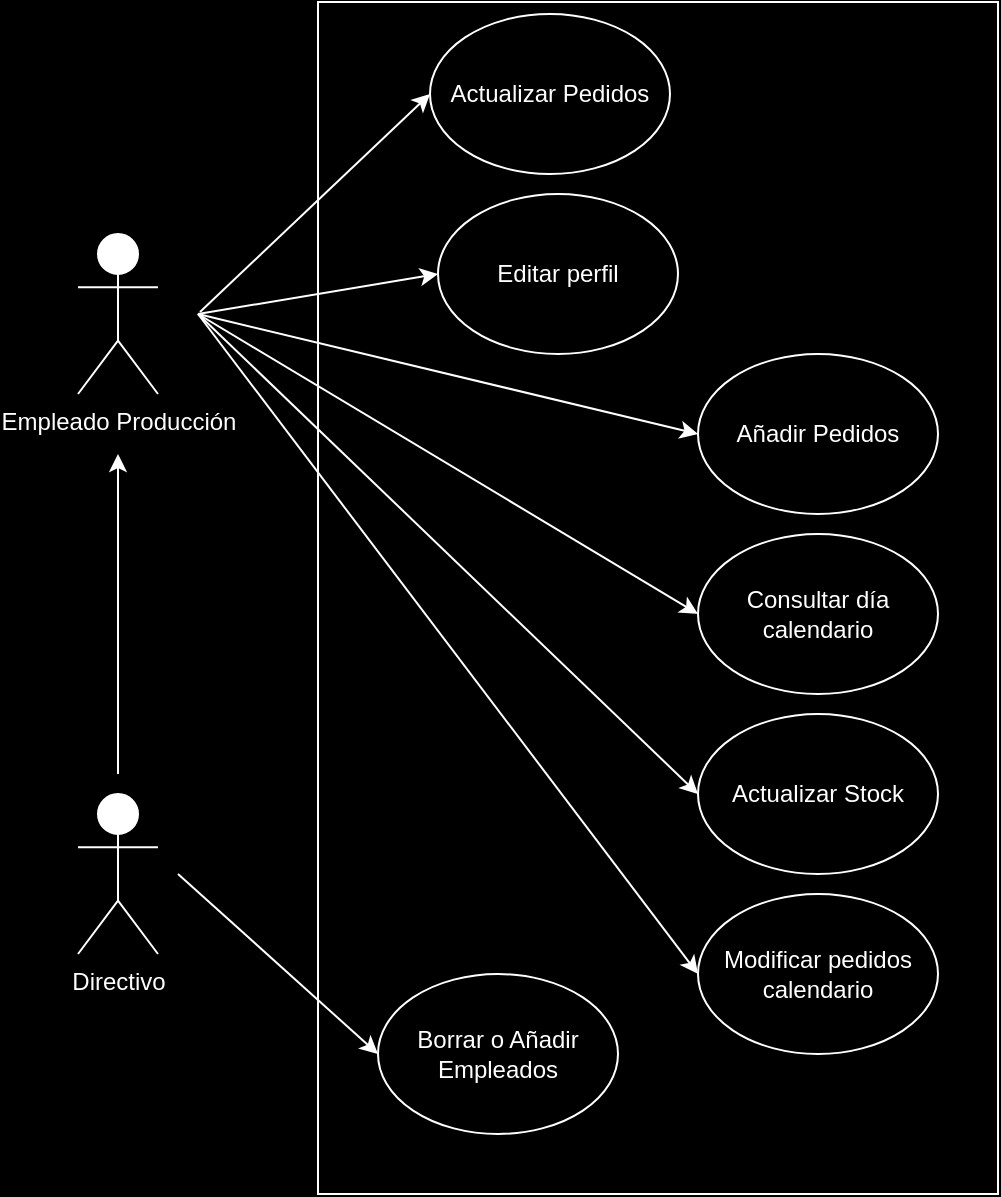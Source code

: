 <mxfile version="24.8.6">
  <diagram name="Página-1" id="06AF3zY8WJ6L7aPvt4G1">
    <mxGraphModel dx="1009" dy="539" grid="0" gridSize="10" guides="1" tooltips="1" connect="1" arrows="1" fold="1" page="1" pageScale="1" pageWidth="1169" pageHeight="1654" background="#000000" math="0" shadow="0">
      <root>
        <mxCell id="0" />
        <mxCell id="1" parent="0" />
        <mxCell id="SCfyc4ZBx02yeM0d7_xD-1" value="&lt;font color=&quot;#ffffff&quot;&gt;Directivo&lt;/font&gt;" style="shape=umlActor;verticalLabelPosition=bottom;verticalAlign=top;html=1;outlineConnect=0;strokeColor=#FFFFFF;" parent="1" vertex="1">
          <mxGeometry x="80" y="440" width="40" height="80" as="geometry" />
        </mxCell>
        <mxCell id="SCfyc4ZBx02yeM0d7_xD-26" value="" style="edgeStyle=orthogonalEdgeStyle;rounded=0;orthogonalLoop=1;jettySize=auto;html=1;" parent="1" source="SCfyc4ZBx02yeM0d7_xD-4" edge="1">
          <mxGeometry relative="1" as="geometry">
            <mxPoint x="100" y="320" as="targetPoint" />
          </mxGeometry>
        </mxCell>
        <mxCell id="SCfyc4ZBx02yeM0d7_xD-4" value="&lt;font color=&quot;#ffffff&quot;&gt;Empleado Producción&lt;/font&gt;" style="shape=umlActor;verticalLabelPosition=bottom;verticalAlign=top;html=1;outlineConnect=0;strokeColor=#FFFFFF;" parent="1" vertex="1">
          <mxGeometry x="80" y="160" width="40" height="80" as="geometry" />
        </mxCell>
        <mxCell id="SCfyc4ZBx02yeM0d7_xD-7" value="" style="rounded=0;whiteSpace=wrap;html=1;strokeColor=#FFFFFF;gradientColor=none;fillColor=#000000;" parent="1" vertex="1">
          <mxGeometry x="200" y="44" width="340" height="596" as="geometry" />
        </mxCell>
        <mxCell id="SCfyc4ZBx02yeM0d7_xD-11" value="" style="endArrow=classic;html=1;rounded=0;strokeColor=#FFFFFF;" parent="1" edge="1">
          <mxGeometry width="50" height="50" relative="1" as="geometry">
            <mxPoint x="100" y="430" as="sourcePoint" />
            <mxPoint x="100" y="270" as="targetPoint" />
          </mxGeometry>
        </mxCell>
        <mxCell id="SCfyc4ZBx02yeM0d7_xD-13" value="&lt;font color=&quot;#ffffff&quot;&gt;Editar perfil&lt;/font&gt;" style="ellipse;whiteSpace=wrap;html=1;strokeColor=#FFFFFF;fillColor=#000000;" parent="1" vertex="1">
          <mxGeometry x="260" y="140" width="120" height="80" as="geometry" />
        </mxCell>
        <mxCell id="SCfyc4ZBx02yeM0d7_xD-14" value="Borrar o Añadir Empleados" style="ellipse;whiteSpace=wrap;html=1;strokeColor=#FFFFFF;fillColor=none;fontColor=#FFFFFF;" parent="1" vertex="1">
          <mxGeometry x="230" y="530" width="120" height="80" as="geometry" />
        </mxCell>
        <mxCell id="SCfyc4ZBx02yeM0d7_xD-15" value="Añadir Pedidos" style="ellipse;whiteSpace=wrap;html=1;strokeColor=#FFFFFF;fontColor=#FFFFFF;fillColor=#000000;" parent="1" vertex="1">
          <mxGeometry x="390" y="220" width="120" height="80" as="geometry" />
        </mxCell>
        <mxCell id="SCfyc4ZBx02yeM0d7_xD-16" value="Consultar día calendario" style="ellipse;whiteSpace=wrap;html=1;strokeColor=#FFFFFF;fillColor=#000000;fontColor=#FFFFFF;" parent="1" vertex="1">
          <mxGeometry x="390" y="310" width="120" height="80" as="geometry" />
        </mxCell>
        <mxCell id="SCfyc4ZBx02yeM0d7_xD-17" value="Actualizar Stock" style="ellipse;whiteSpace=wrap;html=1;strokeColor=#FFFFFF;fillColor=#000000;fontColor=#FFFFFF;" parent="1" vertex="1">
          <mxGeometry x="390" y="400" width="120" height="80" as="geometry" />
        </mxCell>
        <mxCell id="SCfyc4ZBx02yeM0d7_xD-18" value="Modificar pedidos calendario" style="ellipse;whiteSpace=wrap;html=1;strokeColor=#FFFFFF;fillColor=#000000;fontColor=#FFFFFF;" parent="1" vertex="1">
          <mxGeometry x="390" y="490" width="120" height="80" as="geometry" />
        </mxCell>
        <mxCell id="SCfyc4ZBx02yeM0d7_xD-19" value="" style="endArrow=classic;html=1;rounded=0;entryX=0;entryY=0.5;entryDx=0;entryDy=0;strokeColor=#FFFFFF;" parent="1" target="SCfyc4ZBx02yeM0d7_xD-14" edge="1">
          <mxGeometry width="50" height="50" relative="1" as="geometry">
            <mxPoint x="130" y="480" as="sourcePoint" />
            <mxPoint x="340" y="310" as="targetPoint" />
          </mxGeometry>
        </mxCell>
        <mxCell id="SCfyc4ZBx02yeM0d7_xD-20" value="" style="endArrow=classic;html=1;rounded=0;entryX=0;entryY=0.5;entryDx=0;entryDy=0;strokeColor=#FFFFFF;" parent="1" target="SCfyc4ZBx02yeM0d7_xD-13" edge="1">
          <mxGeometry width="50" height="50" relative="1" as="geometry">
            <mxPoint x="140" y="200" as="sourcePoint" />
            <mxPoint x="200" y="340" as="targetPoint" />
          </mxGeometry>
        </mxCell>
        <mxCell id="SCfyc4ZBx02yeM0d7_xD-21" value="" style="endArrow=classic;html=1;rounded=0;entryX=0;entryY=0.5;entryDx=0;entryDy=0;strokeColor=#FFFFFF;" parent="1" target="SCfyc4ZBx02yeM0d7_xD-15" edge="1">
          <mxGeometry width="50" height="50" relative="1" as="geometry">
            <mxPoint x="140" y="200" as="sourcePoint" />
            <mxPoint x="210" y="310" as="targetPoint" />
          </mxGeometry>
        </mxCell>
        <mxCell id="SCfyc4ZBx02yeM0d7_xD-22" value="" style="endArrow=classic;html=1;rounded=0;entryX=0;entryY=0.5;entryDx=0;entryDy=0;strokeColor=#FFFFFF;" parent="1" target="SCfyc4ZBx02yeM0d7_xD-16" edge="1">
          <mxGeometry width="50" height="50" relative="1" as="geometry">
            <mxPoint x="140" y="200" as="sourcePoint" />
            <mxPoint x="190" y="330" as="targetPoint" />
          </mxGeometry>
        </mxCell>
        <mxCell id="SCfyc4ZBx02yeM0d7_xD-23" value="" style="endArrow=classic;html=1;rounded=0;entryX=0;entryY=0.5;entryDx=0;entryDy=0;strokeColor=#FFFFFF;" parent="1" target="SCfyc4ZBx02yeM0d7_xD-17" edge="1">
          <mxGeometry width="50" height="50" relative="1" as="geometry">
            <mxPoint x="140" y="200" as="sourcePoint" />
            <mxPoint x="180" y="330" as="targetPoint" />
          </mxGeometry>
        </mxCell>
        <mxCell id="SCfyc4ZBx02yeM0d7_xD-24" value="" style="endArrow=classic;html=1;rounded=0;entryX=0;entryY=0.5;entryDx=0;entryDy=0;strokeColor=#FFFFFF;" parent="1" target="SCfyc4ZBx02yeM0d7_xD-18" edge="1">
          <mxGeometry width="50" height="50" relative="1" as="geometry">
            <mxPoint x="140" y="200" as="sourcePoint" />
            <mxPoint x="190" y="340" as="targetPoint" />
          </mxGeometry>
        </mxCell>
        <mxCell id="pUjV0VgJkmHhLSoZk5zH-1" value="&lt;font color=&quot;#ffffff&quot;&gt;Actualizar Pedidos&lt;/font&gt;" style="ellipse;whiteSpace=wrap;html=1;strokeColor=#FFFFFF;fillColor=#000000;" vertex="1" parent="1">
          <mxGeometry x="256" y="50" width="120" height="80" as="geometry" />
        </mxCell>
        <mxCell id="pUjV0VgJkmHhLSoZk5zH-2" value="" style="endArrow=classic;html=1;rounded=0;entryX=0;entryY=0.5;entryDx=0;entryDy=0;strokeColor=#FFFFFF;" edge="1" parent="1" target="pUjV0VgJkmHhLSoZk5zH-1">
          <mxGeometry width="50" height="50" relative="1" as="geometry">
            <mxPoint x="141" y="199" as="sourcePoint" />
            <mxPoint x="196" y="250" as="targetPoint" />
          </mxGeometry>
        </mxCell>
      </root>
    </mxGraphModel>
  </diagram>
</mxfile>
